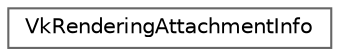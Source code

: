 digraph "类继承关系图"
{
 // LATEX_PDF_SIZE
  bgcolor="transparent";
  edge [fontname=Helvetica,fontsize=10,labelfontname=Helvetica,labelfontsize=10];
  node [fontname=Helvetica,fontsize=10,shape=box,height=0.2,width=0.4];
  rankdir="LR";
  Node0 [id="Node000000",label="VkRenderingAttachmentInfo",height=0.2,width=0.4,color="grey40", fillcolor="white", style="filled",URL="$struct_vk_rendering_attachment_info.html",tooltip=" "];
}
